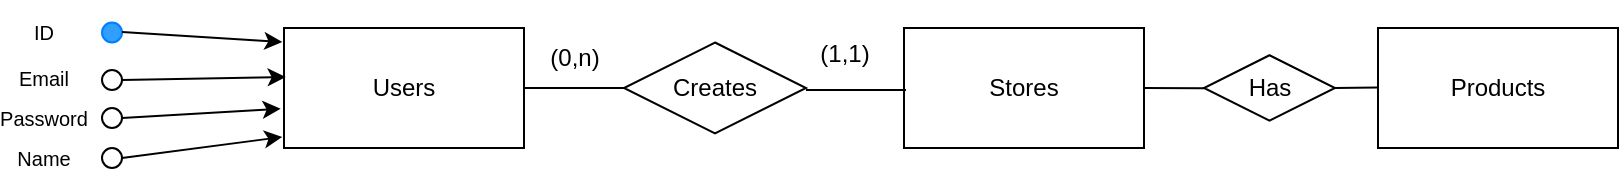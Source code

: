 <mxfile version="24.4.13" type="github">
  <diagram name="Página-1" id="NVwsWcLb-dap5qU7iXU-">
    <mxGraphModel dx="819" dy="441" grid="1" gridSize="10" guides="1" tooltips="1" connect="1" arrows="1" fold="1" page="1" pageScale="1" pageWidth="827" pageHeight="1169" math="0" shadow="0">
      <root>
        <mxCell id="0" />
        <mxCell id="1" parent="0" />
        <mxCell id="m9aINPS6JLdqxOYZrXeh-1" value="Users" style="rounded=0;whiteSpace=wrap;html=1;" vertex="1" parent="1">
          <mxGeometry x="160" y="190" width="120" height="60" as="geometry" />
        </mxCell>
        <mxCell id="m9aINPS6JLdqxOYZrXeh-2" value="" style="ellipse;whiteSpace=wrap;html=1;aspect=fixed;" vertex="1" parent="1">
          <mxGeometry x="69" y="211" width="10" height="10" as="geometry" />
        </mxCell>
        <mxCell id="m9aINPS6JLdqxOYZrXeh-4" value="&lt;p style=&quot;line-height: 110%; font-size: 10px;&quot;&gt;Email&lt;/p&gt;" style="text;html=1;align=center;verticalAlign=middle;whiteSpace=wrap;rounded=0;" vertex="1" parent="1">
          <mxGeometry x="20" y="210" width="40" height="10" as="geometry" />
        </mxCell>
        <mxCell id="m9aINPS6JLdqxOYZrXeh-5" value="" style="ellipse;whiteSpace=wrap;html=1;aspect=fixed;" vertex="1" parent="1">
          <mxGeometry x="69" y="230" width="10" height="10" as="geometry" />
        </mxCell>
        <mxCell id="m9aINPS6JLdqxOYZrXeh-6" value="&lt;p style=&quot;line-height: 110%; font-size: 10px;&quot;&gt;Password&lt;/p&gt;" style="text;html=1;align=center;verticalAlign=middle;whiteSpace=wrap;rounded=0;" vertex="1" parent="1">
          <mxGeometry x="20" y="230" width="40" height="10" as="geometry" />
        </mxCell>
        <mxCell id="m9aINPS6JLdqxOYZrXeh-7" value="&lt;p style=&quot;line-height: 110%; font-size: 10px;&quot;&gt;Name&lt;/p&gt;" style="text;html=1;align=center;verticalAlign=middle;whiteSpace=wrap;rounded=0;" vertex="1" parent="1">
          <mxGeometry x="20" y="250" width="40" height="10" as="geometry" />
        </mxCell>
        <mxCell id="m9aINPS6JLdqxOYZrXeh-10" value="" style="ellipse;whiteSpace=wrap;html=1;aspect=fixed;" vertex="1" parent="1">
          <mxGeometry x="69" y="250" width="10" height="10" as="geometry" />
        </mxCell>
        <mxCell id="m9aINPS6JLdqxOYZrXeh-13" value="" style="endArrow=classic;html=1;rounded=0;exitX=1;exitY=0.5;exitDx=0;exitDy=0;entryX=-0.007;entryY=0.908;entryDx=0;entryDy=0;entryPerimeter=0;" edge="1" parent="1" source="m9aINPS6JLdqxOYZrXeh-10" target="m9aINPS6JLdqxOYZrXeh-1">
          <mxGeometry width="50" height="50" relative="1" as="geometry">
            <mxPoint x="90" y="250" as="sourcePoint" />
            <mxPoint x="160" y="230" as="targetPoint" />
          </mxGeometry>
        </mxCell>
        <mxCell id="m9aINPS6JLdqxOYZrXeh-14" value="" style="endArrow=classic;html=1;rounded=0;exitX=1;exitY=0.5;exitDx=0;exitDy=0;entryX=-0.014;entryY=0.672;entryDx=0;entryDy=0;entryPerimeter=0;" edge="1" parent="1" source="m9aINPS6JLdqxOYZrXeh-5" target="m9aINPS6JLdqxOYZrXeh-1">
          <mxGeometry width="50" height="50" relative="1" as="geometry">
            <mxPoint x="90" y="230" as="sourcePoint" />
            <mxPoint x="160" y="210" as="targetPoint" />
          </mxGeometry>
        </mxCell>
        <mxCell id="m9aINPS6JLdqxOYZrXeh-15" value="" style="endArrow=classic;html=1;rounded=0;entryX=0.007;entryY=0.408;entryDx=0;entryDy=0;exitX=1;exitY=0.5;exitDx=0;exitDy=0;entryPerimeter=0;" edge="1" parent="1" source="m9aINPS6JLdqxOYZrXeh-2" target="m9aINPS6JLdqxOYZrXeh-1">
          <mxGeometry width="50" height="50" relative="1" as="geometry">
            <mxPoint x="90" y="220" as="sourcePoint" />
            <mxPoint x="150" y="200" as="targetPoint" />
          </mxGeometry>
        </mxCell>
        <mxCell id="m9aINPS6JLdqxOYZrXeh-16" value="Stores" style="rounded=0;whiteSpace=wrap;html=1;" vertex="1" parent="1">
          <mxGeometry x="470" y="190" width="120" height="60" as="geometry" />
        </mxCell>
        <mxCell id="m9aINPS6JLdqxOYZrXeh-17" value="Products" style="rounded=0;whiteSpace=wrap;html=1;" vertex="1" parent="1">
          <mxGeometry x="707" y="190" width="120" height="60" as="geometry" />
        </mxCell>
        <mxCell id="m9aINPS6JLdqxOYZrXeh-18" value="Creates" style="rhombus;whiteSpace=wrap;html=1;" vertex="1" parent="1">
          <mxGeometry x="330" y="197.25" width="91" height="45.5" as="geometry" />
        </mxCell>
        <mxCell id="m9aINPS6JLdqxOYZrXeh-22" value="" style="endArrow=none;html=1;rounded=0;exitX=1;exitY=0.5;exitDx=0;exitDy=0;" edge="1" parent="1" source="m9aINPS6JLdqxOYZrXeh-1">
          <mxGeometry width="50" height="50" relative="1" as="geometry">
            <mxPoint x="280" y="270" as="sourcePoint" />
            <mxPoint x="330" y="220" as="targetPoint" />
          </mxGeometry>
        </mxCell>
        <mxCell id="m9aINPS6JLdqxOYZrXeh-24" value="" style="endArrow=none;html=1;rounded=0;exitX=1;exitY=0.5;exitDx=0;exitDy=0;" edge="1" parent="1">
          <mxGeometry width="50" height="50" relative="1" as="geometry">
            <mxPoint x="421" y="221" as="sourcePoint" />
            <mxPoint x="471" y="221" as="targetPoint" />
          </mxGeometry>
        </mxCell>
        <mxCell id="m9aINPS6JLdqxOYZrXeh-25" value="(0,n)" style="text;html=1;align=center;verticalAlign=middle;resizable=0;points=[];autosize=1;strokeColor=none;fillColor=none;" vertex="1" parent="1">
          <mxGeometry x="280" y="190" width="50" height="30" as="geometry" />
        </mxCell>
        <mxCell id="m9aINPS6JLdqxOYZrXeh-26" value="" style="ellipse;whiteSpace=wrap;html=1;aspect=fixed;fillStyle=solid;fillColor=#319fff;strokeColor=#007FFF;" vertex="1" parent="1">
          <mxGeometry x="69" y="187.25" width="10" height="10" as="geometry" />
        </mxCell>
        <mxCell id="m9aINPS6JLdqxOYZrXeh-27" value="&lt;p style=&quot;line-height: 110%; font-size: 10px;&quot;&gt;ID&lt;/p&gt;" style="text;html=1;align=center;verticalAlign=middle;whiteSpace=wrap;rounded=0;" vertex="1" parent="1">
          <mxGeometry x="20" y="187.25" width="40" height="10" as="geometry" />
        </mxCell>
        <mxCell id="m9aINPS6JLdqxOYZrXeh-30" value="" style="endArrow=classic;html=1;rounded=0;exitX=1;exitY=0.5;exitDx=0;exitDy=0;entryX=-0.007;entryY=0.117;entryDx=0;entryDy=0;entryPerimeter=0;" edge="1" parent="1" target="m9aINPS6JLdqxOYZrXeh-1">
          <mxGeometry width="50" height="50" relative="1" as="geometry">
            <mxPoint x="79" y="192" as="sourcePoint" />
            <mxPoint x="150" y="190" as="targetPoint" />
          </mxGeometry>
        </mxCell>
        <mxCell id="m9aINPS6JLdqxOYZrXeh-31" value="(1,1)" style="text;html=1;align=center;verticalAlign=middle;resizable=0;points=[];autosize=1;strokeColor=none;fillColor=none;" vertex="1" parent="1">
          <mxGeometry x="415" y="188" width="50" height="30" as="geometry" />
        </mxCell>
        <mxCell id="m9aINPS6JLdqxOYZrXeh-32" value="Has" style="rhombus;whiteSpace=wrap;html=1;" vertex="1" parent="1">
          <mxGeometry x="620" y="203.62" width="65.5" height="32.75" as="geometry" />
        </mxCell>
        <mxCell id="m9aINPS6JLdqxOYZrXeh-34" value="" style="endArrow=none;html=1;rounded=0;" edge="1" parent="1">
          <mxGeometry width="50" height="50" relative="1" as="geometry">
            <mxPoint x="590" y="220" as="sourcePoint" />
            <mxPoint x="620" y="220.17" as="targetPoint" />
          </mxGeometry>
        </mxCell>
        <mxCell id="m9aINPS6JLdqxOYZrXeh-36" value="" style="endArrow=none;html=1;rounded=0;exitX=1;exitY=0.5;exitDx=0;exitDy=0;" edge="1" parent="1" source="m9aINPS6JLdqxOYZrXeh-32">
          <mxGeometry width="50" height="50" relative="1" as="geometry">
            <mxPoint x="690" y="220" as="sourcePoint" />
            <mxPoint x="707" y="219.77" as="targetPoint" />
          </mxGeometry>
        </mxCell>
      </root>
    </mxGraphModel>
  </diagram>
</mxfile>
